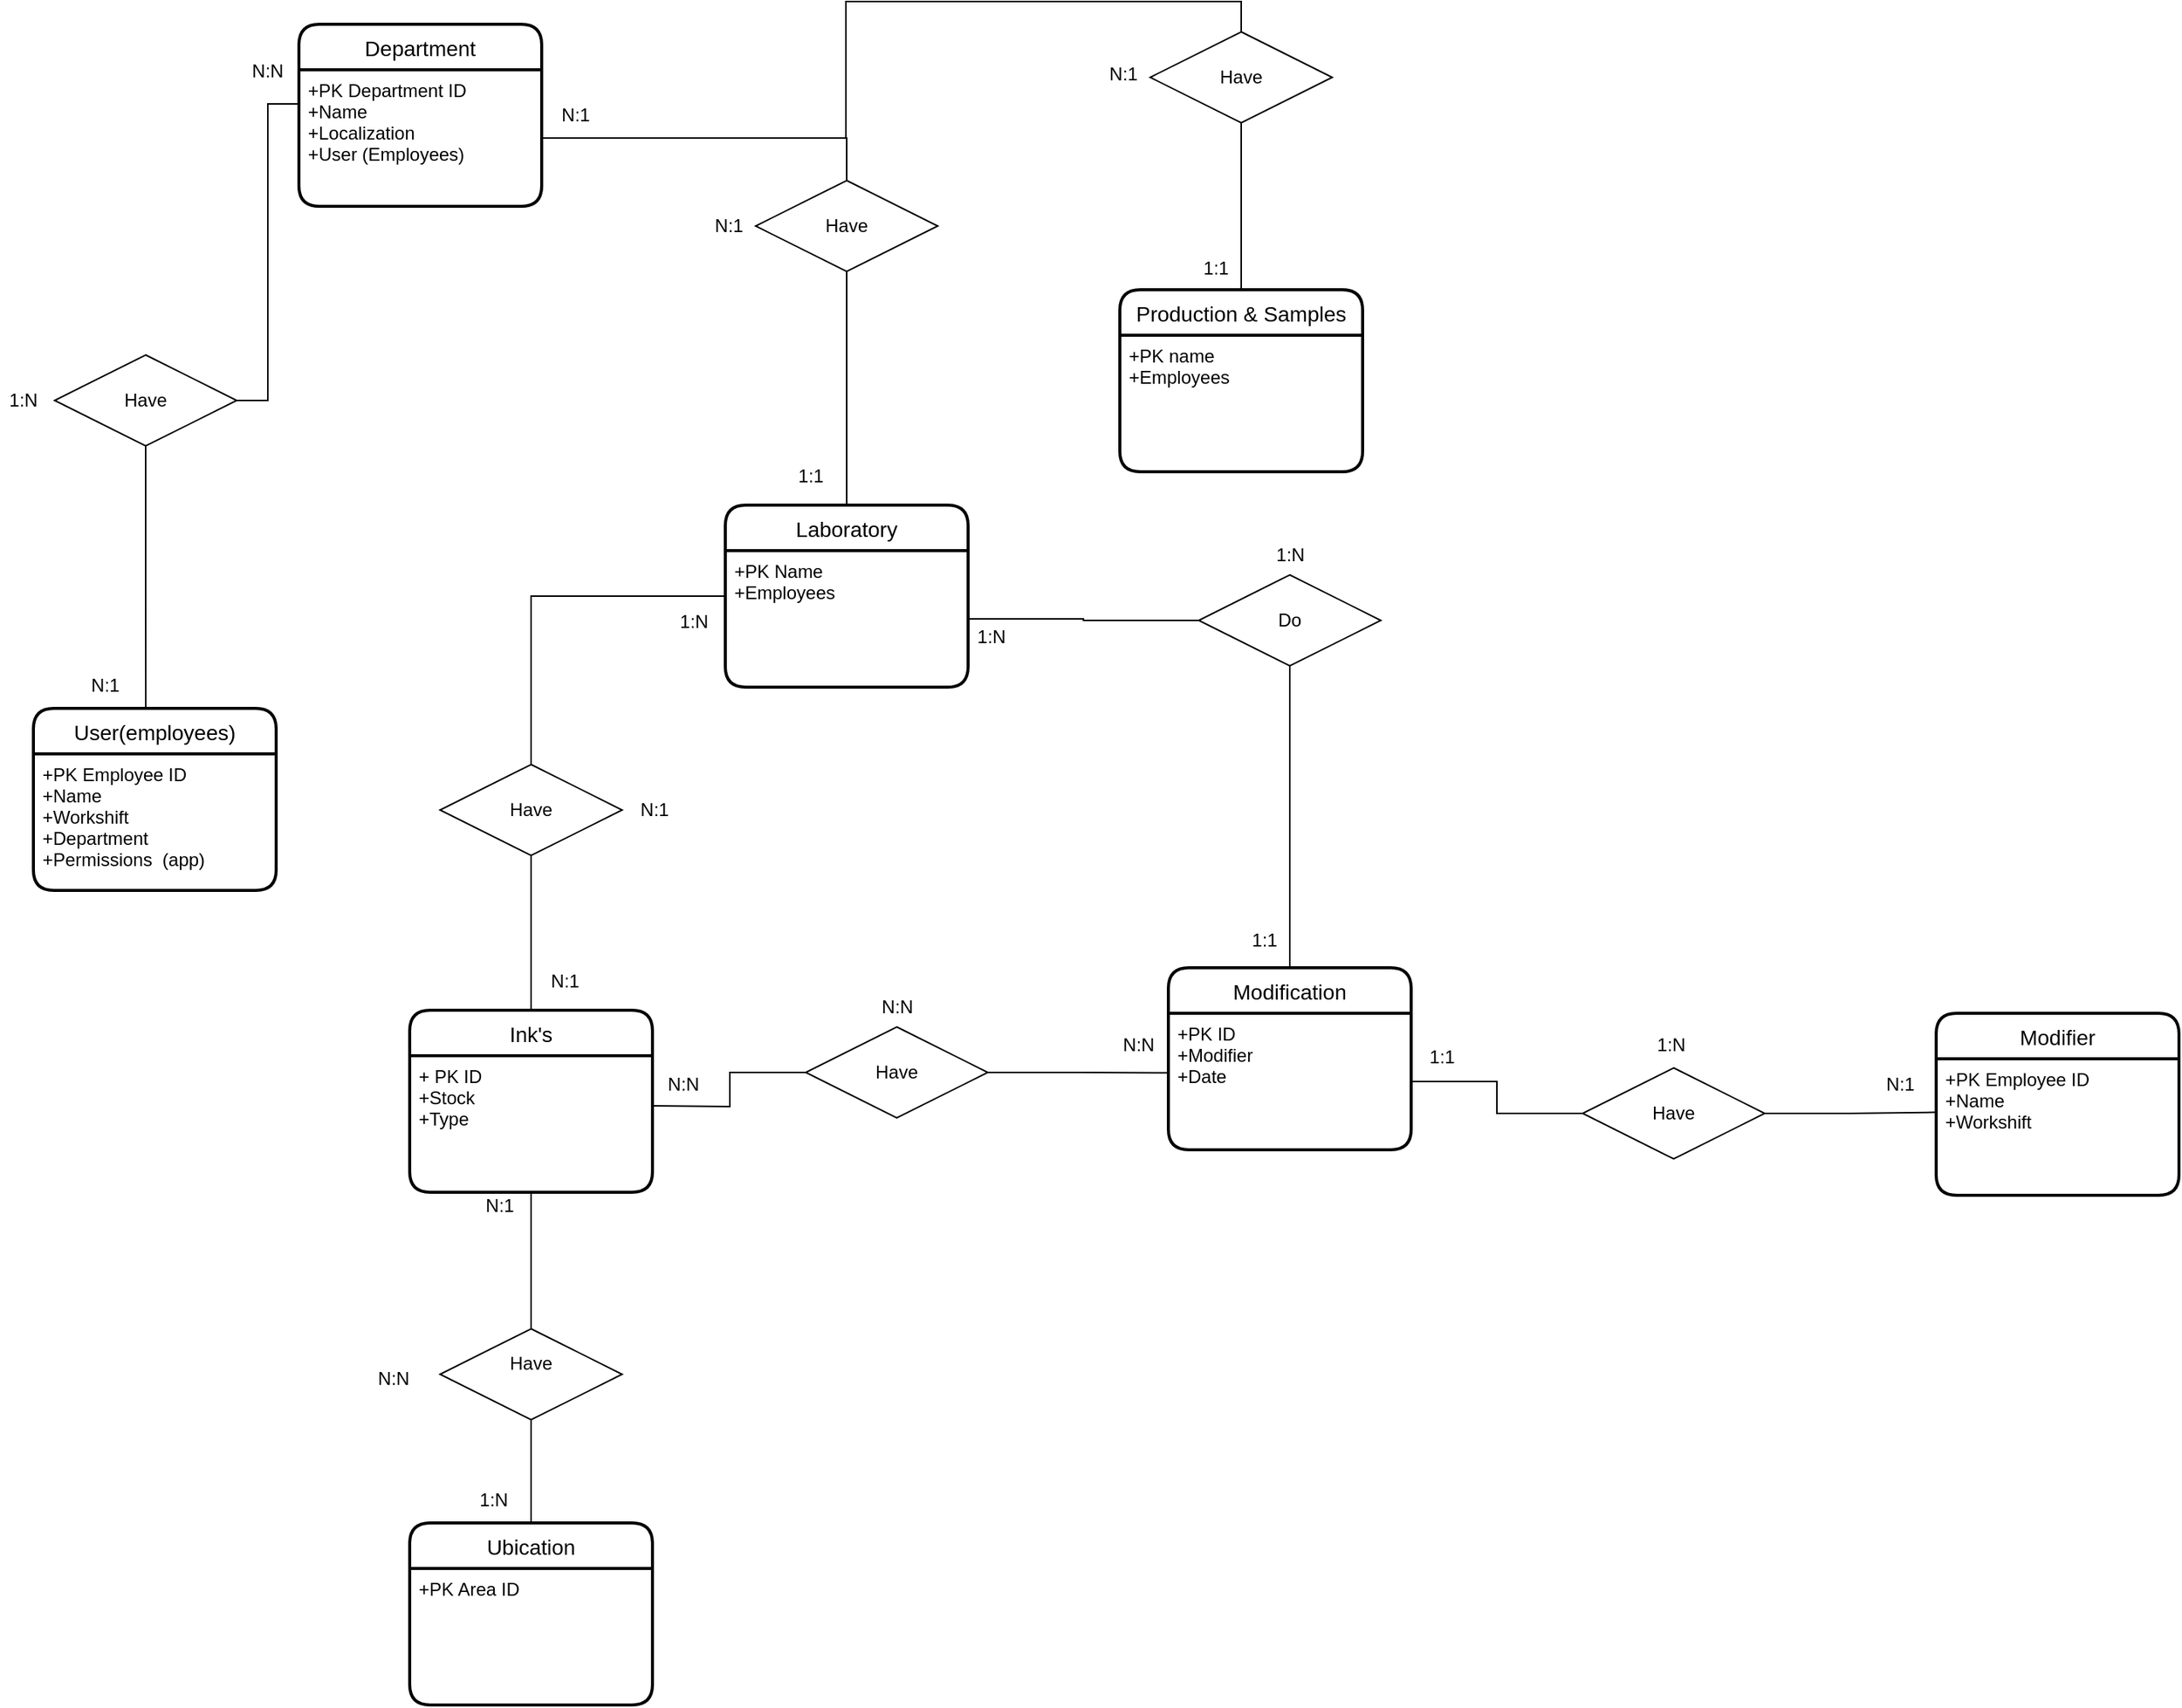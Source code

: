 <mxfile version="16.6.5" type="github">
  <diagram id="R2lEEEUBdFMjLlhIrx00" name="Page-1">
    <mxGraphModel dx="3077" dy="1926" grid="0" gridSize="10" guides="1" tooltips="1" connect="1" arrows="1" fold="1" page="0" pageScale="1" pageWidth="850" pageHeight="1100" background="none" math="0" shadow="0" extFonts="Permanent Marker^https://fonts.googleapis.com/css?family=Permanent+Marker">
      <root>
        <mxCell id="0" />
        <mxCell id="1" parent="0" />
        <mxCell id="XEV9zCzQJYvf2JLdudWs-23" style="edgeStyle=orthogonalEdgeStyle;rounded=0;orthogonalLoop=1;jettySize=auto;html=1;exitX=0.5;exitY=1;exitDx=0;exitDy=0;entryX=0.5;entryY=0;entryDx=0;entryDy=0;endArrow=none;endFill=0;" parent="1" source="XEV9zCzQJYvf2JLdudWs-14" target="XEV9zCzQJYvf2JLdudWs-22" edge="1">
          <mxGeometry relative="1" as="geometry" />
        </mxCell>
        <mxCell id="XEV9zCzQJYvf2JLdudWs-14" value="Ink&#39;s" style="swimlane;childLayout=stackLayout;horizontal=1;startSize=30;horizontalStack=0;rounded=1;fontSize=14;fontStyle=0;strokeWidth=2;resizeParent=0;resizeLast=1;shadow=0;dashed=0;align=center;" parent="1" vertex="1">
          <mxGeometry x="214" y="193" width="160" height="120" as="geometry" />
        </mxCell>
        <mxCell id="XEV9zCzQJYvf2JLdudWs-15" value="+ PK ID&#xa;+Stock&#xa;+Type&#xa;" style="align=left;strokeColor=none;fillColor=none;spacingLeft=4;fontSize=12;verticalAlign=top;resizable=0;rotatable=0;part=1;labelBackgroundColor=none;" parent="XEV9zCzQJYvf2JLdudWs-14" vertex="1">
          <mxGeometry y="30" width="160" height="90" as="geometry" />
        </mxCell>
        <mxCell id="XEV9zCzQJYvf2JLdudWs-19" style="edgeStyle=orthogonalEdgeStyle;rounded=0;orthogonalLoop=1;jettySize=auto;html=1;entryX=0;entryY=0.5;entryDx=0;entryDy=0;exitX=0.5;exitY=0;exitDx=0;exitDy=0;endArrow=none;endFill=0;" parent="1" source="XEV9zCzQJYvf2JLdudWs-16" target="XEV9zCzQJYvf2JLdudWs-17" edge="1">
          <mxGeometry relative="1" as="geometry">
            <mxPoint x="294" y="45" as="sourcePoint" />
          </mxGeometry>
        </mxCell>
        <mxCell id="XEV9zCzQJYvf2JLdudWs-20" style="edgeStyle=orthogonalEdgeStyle;rounded=0;orthogonalLoop=1;jettySize=auto;html=1;exitX=0.5;exitY=1;exitDx=0;exitDy=0;entryX=0.5;entryY=0;entryDx=0;entryDy=0;endArrow=none;endFill=0;" parent="1" source="XEV9zCzQJYvf2JLdudWs-16" target="XEV9zCzQJYvf2JLdudWs-14" edge="1">
          <mxGeometry relative="1" as="geometry">
            <mxPoint x="294" y="180" as="targetPoint" />
          </mxGeometry>
        </mxCell>
        <mxCell id="XEV9zCzQJYvf2JLdudWs-16" value="Have" style="shape=rhombus;perimeter=rhombusPerimeter;whiteSpace=wrap;html=1;align=center;labelBackgroundColor=none;" parent="1" vertex="1">
          <mxGeometry x="234" y="31" width="120" height="60" as="geometry" />
        </mxCell>
        <mxCell id="XEV9zCzQJYvf2JLdudWs-17" value="Laboratory" style="swimlane;childLayout=stackLayout;horizontal=1;startSize=30;horizontalStack=0;rounded=1;fontSize=14;fontStyle=0;strokeWidth=2;resizeParent=0;resizeLast=1;shadow=0;dashed=0;align=center;labelBackgroundColor=none;" parent="1" vertex="1">
          <mxGeometry x="422" y="-140" width="160" height="120" as="geometry" />
        </mxCell>
        <mxCell id="XEV9zCzQJYvf2JLdudWs-18" value="+PK Name&#xa;+Employees&#xa;" style="align=left;strokeColor=none;fillColor=none;spacingLeft=4;fontSize=12;verticalAlign=top;resizable=0;rotatable=0;part=1;labelBackgroundColor=none;" parent="XEV9zCzQJYvf2JLdudWs-17" vertex="1">
          <mxGeometry y="30" width="160" height="90" as="geometry" />
        </mxCell>
        <mxCell id="XEV9zCzQJYvf2JLdudWs-26" style="edgeStyle=orthogonalEdgeStyle;rounded=0;orthogonalLoop=1;jettySize=auto;html=1;exitX=0.5;exitY=1;exitDx=0;exitDy=0;entryX=0.5;entryY=0;entryDx=0;entryDy=0;endArrow=none;endFill=0;" parent="1" source="XEV9zCzQJYvf2JLdudWs-22" target="XEV9zCzQJYvf2JLdudWs-24" edge="1">
          <mxGeometry relative="1" as="geometry" />
        </mxCell>
        <mxCell id="XEV9zCzQJYvf2JLdudWs-22" value="&lt;div&gt;Have&lt;/div&gt;&lt;div&gt;&lt;br&gt;&lt;/div&gt;" style="shape=rhombus;perimeter=rhombusPerimeter;whiteSpace=wrap;html=1;align=center;labelBackgroundColor=none;" parent="1" vertex="1">
          <mxGeometry x="234" y="403" width="120" height="60" as="geometry" />
        </mxCell>
        <mxCell id="XEV9zCzQJYvf2JLdudWs-24" value="Ubication" style="swimlane;childLayout=stackLayout;horizontal=1;startSize=30;horizontalStack=0;rounded=1;fontSize=14;fontStyle=0;strokeWidth=2;resizeParent=0;resizeLast=1;shadow=0;dashed=0;align=center;labelBackgroundColor=none;" parent="1" vertex="1">
          <mxGeometry x="214" y="531" width="160" height="120" as="geometry" />
        </mxCell>
        <mxCell id="XEV9zCzQJYvf2JLdudWs-25" value="+PK Area ID" style="align=left;strokeColor=none;fillColor=none;spacingLeft=4;fontSize=12;verticalAlign=top;resizable=0;rotatable=0;part=1;labelBackgroundColor=none;" parent="XEV9zCzQJYvf2JLdudWs-24" vertex="1">
          <mxGeometry y="30" width="160" height="90" as="geometry" />
        </mxCell>
        <mxCell id="XEV9zCzQJYvf2JLdudWs-33" style="edgeStyle=orthogonalEdgeStyle;rounded=0;orthogonalLoop=1;jettySize=auto;html=1;exitX=0;exitY=0.5;exitDx=0;exitDy=0;endArrow=none;endFill=0;" parent="1" source="XEV9zCzQJYvf2JLdudWs-27" edge="1">
          <mxGeometry relative="1" as="geometry">
            <mxPoint x="374" y="256" as="targetPoint" />
          </mxGeometry>
        </mxCell>
        <mxCell id="XEV9zCzQJYvf2JLdudWs-34" style="edgeStyle=orthogonalEdgeStyle;rounded=0;orthogonalLoop=1;jettySize=auto;html=1;entryX=0.002;entryY=0.436;entryDx=0;entryDy=0;entryPerimeter=0;endArrow=none;endFill=0;" parent="1" source="XEV9zCzQJYvf2JLdudWs-27" target="XEV9zCzQJYvf2JLdudWs-31" edge="1">
          <mxGeometry relative="1" as="geometry" />
        </mxCell>
        <mxCell id="XEV9zCzQJYvf2JLdudWs-27" value="&lt;div&gt;Have&lt;/div&gt;" style="shape=rhombus;perimeter=rhombusPerimeter;whiteSpace=wrap;html=1;align=center;labelBackgroundColor=none;" parent="1" vertex="1">
          <mxGeometry x="475" y="204" width="120" height="60" as="geometry" />
        </mxCell>
        <mxCell id="XEV9zCzQJYvf2JLdudWs-30" value="Modification" style="swimlane;childLayout=stackLayout;horizontal=1;startSize=30;horizontalStack=0;rounded=1;fontSize=14;fontStyle=0;strokeWidth=2;resizeParent=0;resizeLast=1;shadow=0;dashed=0;align=center;labelBackgroundColor=none;" parent="1" vertex="1">
          <mxGeometry x="714" y="165" width="160" height="120" as="geometry" />
        </mxCell>
        <mxCell id="XEV9zCzQJYvf2JLdudWs-31" value="+PK ID&#xa;+Modifier&#xa;+Date&#xa;" style="align=left;strokeColor=none;fillColor=none;spacingLeft=4;fontSize=12;verticalAlign=top;resizable=0;rotatable=0;part=1;labelBackgroundColor=none;" parent="XEV9zCzQJYvf2JLdudWs-30" vertex="1">
          <mxGeometry y="30" width="160" height="90" as="geometry" />
        </mxCell>
        <mxCell id="XEV9zCzQJYvf2JLdudWs-36" style="edgeStyle=orthogonalEdgeStyle;rounded=0;orthogonalLoop=1;jettySize=auto;html=1;entryX=1;entryY=0.5;entryDx=0;entryDy=0;endArrow=none;endFill=0;" parent="1" source="XEV9zCzQJYvf2JLdudWs-35" target="XEV9zCzQJYvf2JLdudWs-31" edge="1">
          <mxGeometry relative="1" as="geometry" />
        </mxCell>
        <mxCell id="XEV9zCzQJYvf2JLdudWs-39" style="edgeStyle=orthogonalEdgeStyle;rounded=0;orthogonalLoop=1;jettySize=auto;html=1;exitX=1;exitY=0.5;exitDx=0;exitDy=0;entryX=-0.004;entryY=0.392;entryDx=0;entryDy=0;entryPerimeter=0;endArrow=none;endFill=0;" parent="1" source="XEV9zCzQJYvf2JLdudWs-35" target="XEV9zCzQJYvf2JLdudWs-38" edge="1">
          <mxGeometry relative="1" as="geometry" />
        </mxCell>
        <mxCell id="XEV9zCzQJYvf2JLdudWs-35" value="&lt;div&gt;Have&lt;/div&gt;" style="shape=rhombus;perimeter=rhombusPerimeter;whiteSpace=wrap;html=1;align=center;labelBackgroundColor=none;" parent="1" vertex="1">
          <mxGeometry x="987" y="231" width="120" height="60" as="geometry" />
        </mxCell>
        <mxCell id="XEV9zCzQJYvf2JLdudWs-37" value="Modifier" style="swimlane;childLayout=stackLayout;horizontal=1;startSize=30;horizontalStack=0;rounded=1;fontSize=14;fontStyle=0;strokeWidth=2;resizeParent=0;resizeLast=1;shadow=0;dashed=0;align=center;labelBackgroundColor=none;" parent="1" vertex="1">
          <mxGeometry x="1220" y="195" width="160" height="120" as="geometry" />
        </mxCell>
        <mxCell id="XEV9zCzQJYvf2JLdudWs-38" value="+PK Employee ID&#xa;+Name&#xa;+Workshift&#xa;" style="align=left;strokeColor=none;fillColor=none;spacingLeft=4;fontSize=12;verticalAlign=top;resizable=0;rotatable=0;part=1;labelBackgroundColor=none;" parent="XEV9zCzQJYvf2JLdudWs-37" vertex="1">
          <mxGeometry y="30" width="160" height="90" as="geometry" />
        </mxCell>
        <mxCell id="XEV9zCzQJYvf2JLdudWs-43" value="Production &amp; Samples" style="swimlane;childLayout=stackLayout;horizontal=1;startSize=30;horizontalStack=0;rounded=1;fontSize=14;fontStyle=0;strokeWidth=2;resizeParent=0;resizeLast=1;shadow=0;dashed=0;align=center;labelBackgroundColor=none;" parent="1" vertex="1">
          <mxGeometry x="682" y="-282" width="160" height="120" as="geometry" />
        </mxCell>
        <mxCell id="XEV9zCzQJYvf2JLdudWs-44" value="+PK name&#xa;+Employees&#xa;" style="align=left;strokeColor=none;fillColor=none;spacingLeft=4;fontSize=12;verticalAlign=top;resizable=0;rotatable=0;part=1;labelBackgroundColor=none;" parent="XEV9zCzQJYvf2JLdudWs-43" vertex="1">
          <mxGeometry y="30" width="160" height="90" as="geometry" />
        </mxCell>
        <mxCell id="XEV9zCzQJYvf2JLdudWs-48" style="edgeStyle=orthogonalEdgeStyle;rounded=0;orthogonalLoop=1;jettySize=auto;html=1;exitX=0.5;exitY=1;exitDx=0;exitDy=0;entryX=0.5;entryY=0;entryDx=0;entryDy=0;endArrow=none;endFill=0;" parent="1" source="XEV9zCzQJYvf2JLdudWs-46" target="XEV9zCzQJYvf2JLdudWs-30" edge="1">
          <mxGeometry relative="1" as="geometry" />
        </mxCell>
        <mxCell id="XEV9zCzQJYvf2JLdudWs-46" value="Do" style="shape=rhombus;perimeter=rhombusPerimeter;whiteSpace=wrap;html=1;align=center;labelBackgroundColor=none;" parent="1" vertex="1">
          <mxGeometry x="734" y="-94" width="120" height="60" as="geometry" />
        </mxCell>
        <mxCell id="XEV9zCzQJYvf2JLdudWs-47" style="edgeStyle=orthogonalEdgeStyle;rounded=0;orthogonalLoop=1;jettySize=auto;html=1;entryX=0;entryY=0.5;entryDx=0;entryDy=0;endArrow=none;endFill=0;" parent="1" source="XEV9zCzQJYvf2JLdudWs-18" target="XEV9zCzQJYvf2JLdudWs-46" edge="1">
          <mxGeometry relative="1" as="geometry" />
        </mxCell>
        <mxCell id="jzo27aG0gRjV2cWwoKR5-9" value="Department" style="swimlane;childLayout=stackLayout;horizontal=1;startSize=30;horizontalStack=0;rounded=1;fontSize=14;fontStyle=0;strokeWidth=2;resizeParent=0;resizeLast=1;shadow=0;dashed=0;align=center;" vertex="1" parent="1">
          <mxGeometry x="141" y="-457" width="160" height="120" as="geometry" />
        </mxCell>
        <mxCell id="jzo27aG0gRjV2cWwoKR5-10" value="+PK Department ID&#xa;+Name&#xa;+Localization&#xa;+User (Employees)" style="align=left;strokeColor=none;fillColor=none;spacingLeft=4;fontSize=12;verticalAlign=top;resizable=0;rotatable=0;part=1;" vertex="1" parent="jzo27aG0gRjV2cWwoKR5-9">
          <mxGeometry y="30" width="160" height="90" as="geometry" />
        </mxCell>
        <mxCell id="jzo27aG0gRjV2cWwoKR5-20" style="edgeStyle=orthogonalEdgeStyle;rounded=0;orthogonalLoop=1;jettySize=auto;html=1;entryX=0.5;entryY=0;entryDx=0;entryDy=0;endArrow=none;endFill=0;" edge="1" parent="1" source="jzo27aG0gRjV2cWwoKR5-11" target="XEV9zCzQJYvf2JLdudWs-43">
          <mxGeometry relative="1" as="geometry" />
        </mxCell>
        <mxCell id="jzo27aG0gRjV2cWwoKR5-11" value="Have" style="shape=rhombus;perimeter=rhombusPerimeter;whiteSpace=wrap;html=1;align=center;" vertex="1" parent="1">
          <mxGeometry x="702" y="-452" width="120" height="60" as="geometry" />
        </mxCell>
        <mxCell id="jzo27aG0gRjV2cWwoKR5-14" style="edgeStyle=orthogonalEdgeStyle;rounded=0;orthogonalLoop=1;jettySize=auto;html=1;exitX=0.5;exitY=1;exitDx=0;exitDy=0;entryX=0.5;entryY=0;entryDx=0;entryDy=0;endArrow=none;endFill=0;" edge="1" parent="1" source="jzo27aG0gRjV2cWwoKR5-12" target="XEV9zCzQJYvf2JLdudWs-17">
          <mxGeometry relative="1" as="geometry" />
        </mxCell>
        <mxCell id="jzo27aG0gRjV2cWwoKR5-12" value="Have" style="shape=rhombus;perimeter=rhombusPerimeter;whiteSpace=wrap;html=1;align=center;" vertex="1" parent="1">
          <mxGeometry x="442" y="-354" width="120" height="60" as="geometry" />
        </mxCell>
        <mxCell id="jzo27aG0gRjV2cWwoKR5-13" style="edgeStyle=orthogonalEdgeStyle;rounded=0;orthogonalLoop=1;jettySize=auto;html=1;exitX=1;exitY=0.5;exitDx=0;exitDy=0;entryX=0.5;entryY=0;entryDx=0;entryDy=0;endArrow=none;endFill=0;" edge="1" parent="1" source="jzo27aG0gRjV2cWwoKR5-10" target="jzo27aG0gRjV2cWwoKR5-12">
          <mxGeometry relative="1" as="geometry" />
        </mxCell>
        <mxCell id="jzo27aG0gRjV2cWwoKR5-19" style="edgeStyle=orthogonalEdgeStyle;rounded=0;orthogonalLoop=1;jettySize=auto;html=1;exitX=1;exitY=0.5;exitDx=0;exitDy=0;entryX=0.5;entryY=0;entryDx=0;entryDy=0;endArrow=none;endFill=0;" edge="1" parent="1" source="jzo27aG0gRjV2cWwoKR5-10" target="jzo27aG0gRjV2cWwoKR5-11">
          <mxGeometry relative="1" as="geometry" />
        </mxCell>
        <mxCell id="jzo27aG0gRjV2cWwoKR5-23" style="edgeStyle=orthogonalEdgeStyle;rounded=0;orthogonalLoop=1;jettySize=auto;html=1;entryX=0;entryY=0.25;entryDx=0;entryDy=0;endArrow=none;endFill=0;" edge="1" parent="1" source="jzo27aG0gRjV2cWwoKR5-22" target="jzo27aG0gRjV2cWwoKR5-10">
          <mxGeometry relative="1" as="geometry" />
        </mxCell>
        <mxCell id="jzo27aG0gRjV2cWwoKR5-28" style="edgeStyle=orthogonalEdgeStyle;rounded=0;orthogonalLoop=1;jettySize=auto;html=1;exitX=0.5;exitY=1;exitDx=0;exitDy=0;entryX=0.463;entryY=0;entryDx=0;entryDy=0;entryPerimeter=0;endArrow=none;endFill=0;" edge="1" parent="1" source="jzo27aG0gRjV2cWwoKR5-22" target="jzo27aG0gRjV2cWwoKR5-26">
          <mxGeometry relative="1" as="geometry" />
        </mxCell>
        <mxCell id="jzo27aG0gRjV2cWwoKR5-22" value="Have" style="shape=rhombus;perimeter=rhombusPerimeter;whiteSpace=wrap;html=1;align=center;" vertex="1" parent="1">
          <mxGeometry x="-20" y="-239" width="120" height="60" as="geometry" />
        </mxCell>
        <mxCell id="jzo27aG0gRjV2cWwoKR5-26" value="User(employees)" style="swimlane;childLayout=stackLayout;horizontal=1;startSize=30;horizontalStack=0;rounded=1;fontSize=14;fontStyle=0;strokeWidth=2;resizeParent=0;resizeLast=1;shadow=0;dashed=0;align=center;" vertex="1" parent="1">
          <mxGeometry x="-34" y="-6" width="160" height="120" as="geometry" />
        </mxCell>
        <mxCell id="jzo27aG0gRjV2cWwoKR5-27" value="+PK Employee ID&#xa;+Name&#xa;+Workshift&#xa;+Department&#xa;+Permissions  (app)" style="align=left;strokeColor=none;fillColor=none;spacingLeft=4;fontSize=12;verticalAlign=top;resizable=0;rotatable=0;part=1;" vertex="1" parent="jzo27aG0gRjV2cWwoKR5-26">
          <mxGeometry y="30" width="160" height="90" as="geometry" />
        </mxCell>
        <mxCell id="jzo27aG0gRjV2cWwoKR5-32" value="1:1" style="text;html=1;align=center;verticalAlign=middle;resizable=0;points=[];autosize=1;strokeColor=none;fillColor=none;" vertex="1" parent="1">
          <mxGeometry x="731" y="-305" width="27" height="18" as="geometry" />
        </mxCell>
        <mxCell id="jzo27aG0gRjV2cWwoKR5-33" value="1:1" style="text;html=1;align=center;verticalAlign=middle;resizable=0;points=[];autosize=1;strokeColor=none;fillColor=none;" vertex="1" parent="1">
          <mxGeometry x="464" y="-168" width="27" height="18" as="geometry" />
        </mxCell>
        <mxCell id="jzo27aG0gRjV2cWwoKR5-34" value="1:1" style="text;html=1;align=center;verticalAlign=middle;resizable=0;points=[];autosize=1;strokeColor=none;fillColor=none;" vertex="1" parent="1">
          <mxGeometry x="763" y="138" width="27" height="18" as="geometry" />
        </mxCell>
        <mxCell id="jzo27aG0gRjV2cWwoKR5-35" value="1:1" style="text;html=1;align=center;verticalAlign=middle;resizable=0;points=[];autosize=1;strokeColor=none;fillColor=none;" vertex="1" parent="1">
          <mxGeometry x="880" y="215" width="27" height="18" as="geometry" />
        </mxCell>
        <mxCell id="jzo27aG0gRjV2cWwoKR5-38" value="1:N" style="text;html=1;align=center;verticalAlign=middle;resizable=0;points=[];autosize=1;strokeColor=none;fillColor=none;" vertex="1" parent="1">
          <mxGeometry x="-56" y="-218" width="29" height="18" as="geometry" />
        </mxCell>
        <mxCell id="jzo27aG0gRjV2cWwoKR5-39" value="1:N" style="text;html=1;align=center;verticalAlign=middle;resizable=0;points=[];autosize=1;strokeColor=none;fillColor=none;" vertex="1" parent="1">
          <mxGeometry x="386" y="-72" width="29" height="18" as="geometry" />
        </mxCell>
        <mxCell id="jzo27aG0gRjV2cWwoKR5-40" value="1:N" style="text;html=1;align=center;verticalAlign=middle;resizable=0;points=[];autosize=1;strokeColor=none;fillColor=none;" vertex="1" parent="1">
          <mxGeometry x="254" y="507" width="29" height="18" as="geometry" />
        </mxCell>
        <mxCell id="jzo27aG0gRjV2cWwoKR5-41" value="1:N" style="text;html=1;align=center;verticalAlign=middle;resizable=0;points=[];autosize=1;strokeColor=none;fillColor=none;" vertex="1" parent="1">
          <mxGeometry x="779.5" y="-116" width="29" height="18" as="geometry" />
        </mxCell>
        <mxCell id="jzo27aG0gRjV2cWwoKR5-42" value="1:N" style="text;html=1;align=center;verticalAlign=middle;resizable=0;points=[];autosize=1;strokeColor=none;fillColor=none;" vertex="1" parent="1">
          <mxGeometry x="582" y="-62" width="29" height="18" as="geometry" />
        </mxCell>
        <mxCell id="jzo27aG0gRjV2cWwoKR5-43" value="1:N" style="text;html=1;align=center;verticalAlign=middle;resizable=0;points=[];autosize=1;strokeColor=none;fillColor=none;" vertex="1" parent="1">
          <mxGeometry x="1030" y="207" width="29" height="18" as="geometry" />
        </mxCell>
        <mxCell id="jzo27aG0gRjV2cWwoKR5-45" value="N:N" style="text;html=1;align=center;verticalAlign=middle;resizable=0;points=[];autosize=1;strokeColor=none;fillColor=none;" vertex="1" parent="1">
          <mxGeometry x="104" y="-435" width="31" height="18" as="geometry" />
        </mxCell>
        <mxCell id="jzo27aG0gRjV2cWwoKR5-46" value="N:N" style="text;html=1;align=center;verticalAlign=middle;resizable=0;points=[];autosize=1;strokeColor=none;fillColor=none;" vertex="1" parent="1">
          <mxGeometry x="187" y="427" width="31" height="18" as="geometry" />
        </mxCell>
        <mxCell id="jzo27aG0gRjV2cWwoKR5-50" value="N:N" style="text;html=1;align=center;verticalAlign=middle;resizable=0;points=[];autosize=1;strokeColor=none;fillColor=none;" vertex="1" parent="1">
          <mxGeometry x="519.5" y="182" width="31" height="18" as="geometry" />
        </mxCell>
        <mxCell id="jzo27aG0gRjV2cWwoKR5-51" value="N:N" style="text;html=1;align=center;verticalAlign=middle;resizable=0;points=[];autosize=1;strokeColor=none;fillColor=none;" vertex="1" parent="1">
          <mxGeometry x="678" y="207" width="31" height="18" as="geometry" />
        </mxCell>
        <mxCell id="jzo27aG0gRjV2cWwoKR5-52" value="N:N" style="text;html=1;align=center;verticalAlign=middle;resizable=0;points=[];autosize=1;strokeColor=none;fillColor=none;" vertex="1" parent="1">
          <mxGeometry x="378" y="233" width="31" height="18" as="geometry" />
        </mxCell>
        <mxCell id="jzo27aG0gRjV2cWwoKR5-55" value="N:1" style="text;html=1;align=center;verticalAlign=middle;resizable=0;points=[];autosize=1;strokeColor=none;fillColor=none;" vertex="1" parent="1">
          <mxGeometry x="-2" y="-30" width="29" height="18" as="geometry" />
        </mxCell>
        <mxCell id="jzo27aG0gRjV2cWwoKR5-56" value="N:1" style="text;html=1;align=center;verticalAlign=middle;resizable=0;points=[];autosize=1;strokeColor=none;fillColor=none;" vertex="1" parent="1">
          <mxGeometry x="669" y="-433" width="29" height="18" as="geometry" />
        </mxCell>
        <mxCell id="jzo27aG0gRjV2cWwoKR5-57" value="N:1" style="text;html=1;align=center;verticalAlign=middle;resizable=0;points=[];autosize=1;strokeColor=none;fillColor=none;" vertex="1" parent="1">
          <mxGeometry x="409" y="-333" width="29" height="18" as="geometry" />
        </mxCell>
        <mxCell id="jzo27aG0gRjV2cWwoKR5-58" value="N:1" style="text;html=1;align=center;verticalAlign=middle;resizable=0;points=[];autosize=1;strokeColor=none;fillColor=none;" vertex="1" parent="1">
          <mxGeometry x="308" y="-406" width="29" height="18" as="geometry" />
        </mxCell>
        <mxCell id="jzo27aG0gRjV2cWwoKR5-59" value="N:1" style="text;html=1;align=center;verticalAlign=middle;resizable=0;points=[];autosize=1;strokeColor=none;fillColor=none;" vertex="1" parent="1">
          <mxGeometry x="301" y="165" width="29" height="18" as="geometry" />
        </mxCell>
        <mxCell id="jzo27aG0gRjV2cWwoKR5-60" value="N:1" style="text;html=1;align=center;verticalAlign=middle;resizable=0;points=[];autosize=1;strokeColor=none;fillColor=none;" vertex="1" parent="1">
          <mxGeometry x="360" y="52" width="29" height="18" as="geometry" />
        </mxCell>
        <mxCell id="jzo27aG0gRjV2cWwoKR5-61" value="N:1" style="text;html=1;align=center;verticalAlign=middle;resizable=0;points=[];autosize=1;strokeColor=none;fillColor=none;" vertex="1" parent="1">
          <mxGeometry x="258" y="313" width="29" height="18" as="geometry" />
        </mxCell>
        <mxCell id="jzo27aG0gRjV2cWwoKR5-62" value="N:1" style="text;html=1;align=center;verticalAlign=middle;resizable=0;points=[];autosize=1;strokeColor=none;fillColor=none;" vertex="1" parent="1">
          <mxGeometry x="1181" y="233" width="29" height="18" as="geometry" />
        </mxCell>
      </root>
    </mxGraphModel>
  </diagram>
</mxfile>
